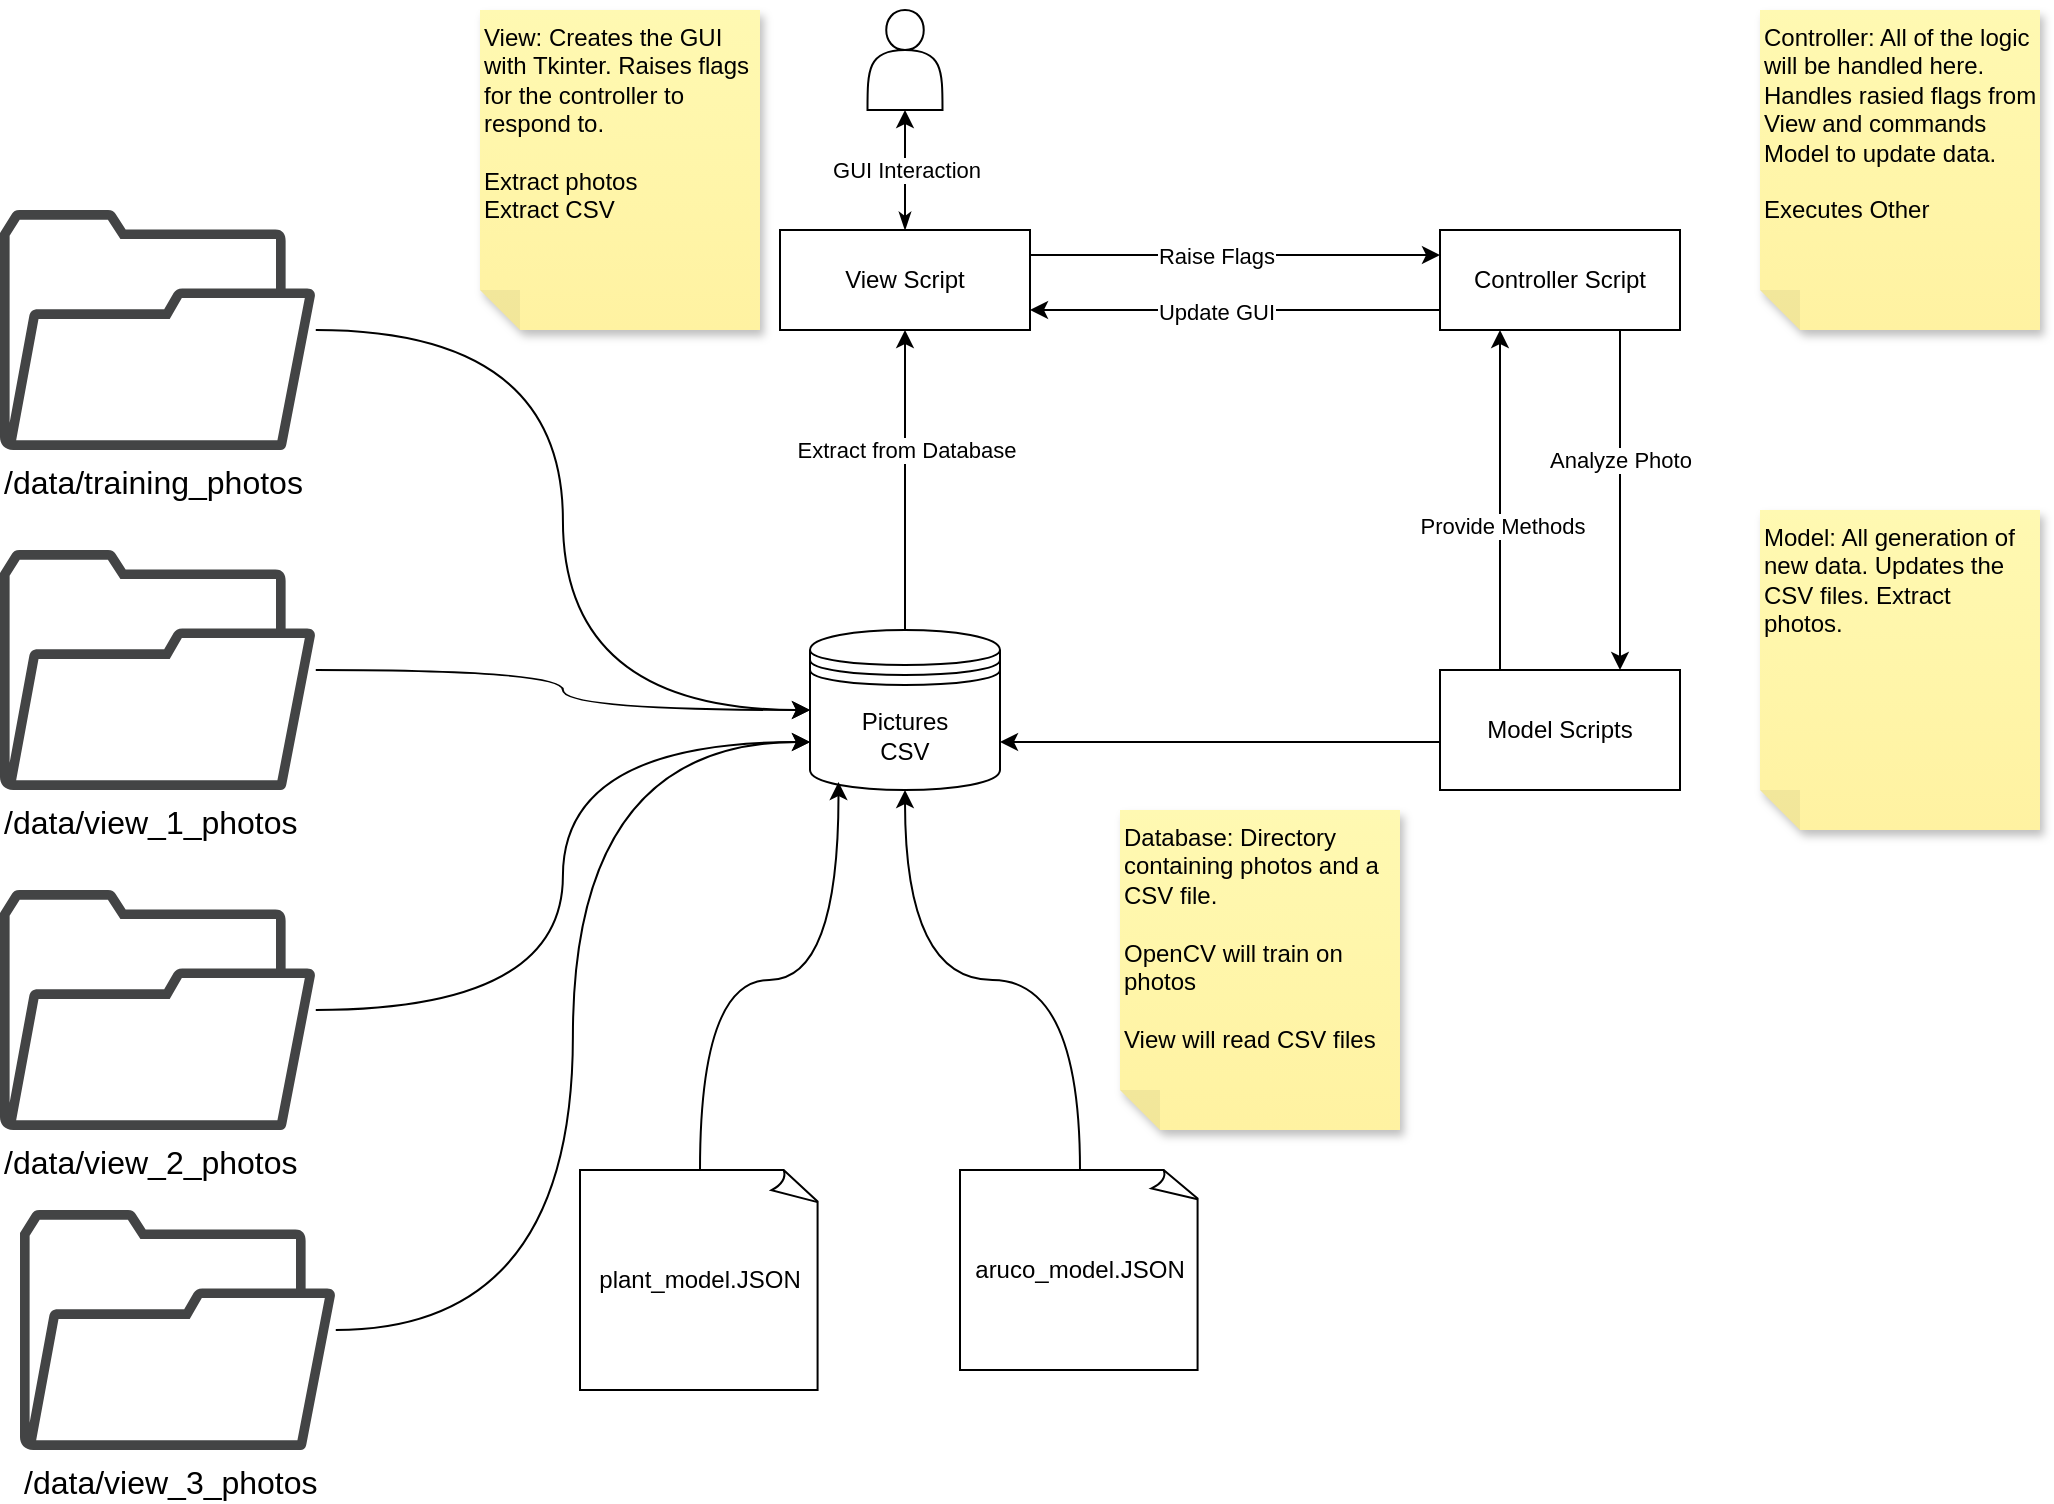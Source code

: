 <mxfile version="21.1.2" type="device" pages="3">
  <diagram name="System_Overview" id="W62WBc0dJXu3pJ372kPs">
    <mxGraphModel dx="2145" dy="958" grid="1" gridSize="10" guides="1" tooltips="1" connect="1" arrows="1" fold="1" page="1" pageScale="1" pageWidth="850" pageHeight="1100" math="0" shadow="0">
      <root>
        <mxCell id="0" />
        <mxCell id="1" parent="0" />
        <mxCell id="F2mH_FUqLK_WFXkWN0rF-1" value="" style="shape=actor;whiteSpace=wrap;html=1;" parent="1" vertex="1">
          <mxGeometry x="213.75" y="10" width="37.5" height="50" as="geometry" />
        </mxCell>
        <mxCell id="F2mH_FUqLK_WFXkWN0rF-9" style="edgeStyle=orthogonalEdgeStyle;rounded=0;orthogonalLoop=1;jettySize=auto;html=1;entryX=0.5;entryY=1;entryDx=0;entryDy=0;startArrow=classicThin;startFill=1;" parent="1" source="F2mH_FUqLK_WFXkWN0rF-3" target="F2mH_FUqLK_WFXkWN0rF-1" edge="1">
          <mxGeometry relative="1" as="geometry" />
        </mxCell>
        <mxCell id="F2mH_FUqLK_WFXkWN0rF-15" value="GUI Interaction" style="edgeLabel;html=1;align=center;verticalAlign=middle;resizable=0;points=[];" parent="F2mH_FUqLK_WFXkWN0rF-9" vertex="1" connectable="0">
          <mxGeometry x="0.194" relative="1" as="geometry">
            <mxPoint y="6" as="offset" />
          </mxGeometry>
        </mxCell>
        <mxCell id="F2mH_FUqLK_WFXkWN0rF-17" style="edgeStyle=orthogonalEdgeStyle;rounded=0;orthogonalLoop=1;jettySize=auto;html=1;entryX=0;entryY=0.25;entryDx=0;entryDy=0;" parent="1" source="F2mH_FUqLK_WFXkWN0rF-3" target="F2mH_FUqLK_WFXkWN0rF-4" edge="1">
          <mxGeometry relative="1" as="geometry">
            <Array as="points">
              <mxPoint x="398" y="133" />
            </Array>
          </mxGeometry>
        </mxCell>
        <mxCell id="F2mH_FUqLK_WFXkWN0rF-26" value="Raise Flags" style="edgeLabel;html=1;align=center;verticalAlign=middle;resizable=0;points=[];" parent="F2mH_FUqLK_WFXkWN0rF-17" vertex="1" connectable="0">
          <mxGeometry x="-0.095" relative="1" as="geometry">
            <mxPoint as="offset" />
          </mxGeometry>
        </mxCell>
        <mxCell id="F2mH_FUqLK_WFXkWN0rF-3" value="View Script" style="rounded=0;whiteSpace=wrap;html=1;" parent="1" vertex="1">
          <mxGeometry x="170" y="120" width="125" height="50" as="geometry" />
        </mxCell>
        <mxCell id="F2mH_FUqLK_WFXkWN0rF-16" style="edgeStyle=orthogonalEdgeStyle;rounded=0;orthogonalLoop=1;jettySize=auto;html=1;" parent="1" source="F2mH_FUqLK_WFXkWN0rF-4" edge="1">
          <mxGeometry relative="1" as="geometry">
            <mxPoint x="295" y="160" as="targetPoint" />
            <Array as="points">
              <mxPoint x="295" y="160" />
            </Array>
          </mxGeometry>
        </mxCell>
        <mxCell id="F2mH_FUqLK_WFXkWN0rF-27" value="Update GUI" style="edgeLabel;html=1;align=center;verticalAlign=middle;resizable=0;points=[];" parent="F2mH_FUqLK_WFXkWN0rF-16" vertex="1" connectable="0">
          <mxGeometry x="0.099" y="1" relative="1" as="geometry">
            <mxPoint as="offset" />
          </mxGeometry>
        </mxCell>
        <mxCell id="F2mH_FUqLK_WFXkWN0rF-18" style="edgeStyle=orthogonalEdgeStyle;rounded=0;orthogonalLoop=1;jettySize=auto;html=1;entryX=0.75;entryY=0;entryDx=0;entryDy=0;" parent="1" source="F2mH_FUqLK_WFXkWN0rF-4" target="F2mH_FUqLK_WFXkWN0rF-13" edge="1">
          <mxGeometry relative="1" as="geometry">
            <Array as="points">
              <mxPoint x="590" y="200" />
              <mxPoint x="590" y="200" />
            </Array>
          </mxGeometry>
        </mxCell>
        <mxCell id="F2mH_FUqLK_WFXkWN0rF-29" value="Analyze Photo" style="edgeLabel;html=1;align=center;verticalAlign=middle;resizable=0;points=[];" parent="F2mH_FUqLK_WFXkWN0rF-18" vertex="1" connectable="0">
          <mxGeometry x="-0.243" relative="1" as="geometry">
            <mxPoint as="offset" />
          </mxGeometry>
        </mxCell>
        <mxCell id="F2mH_FUqLK_WFXkWN0rF-4" value="Controller Script" style="rounded=0;whiteSpace=wrap;html=1;" parent="1" vertex="1">
          <mxGeometry x="500" y="120" width="120" height="50" as="geometry" />
        </mxCell>
        <mxCell id="F2mH_FUqLK_WFXkWN0rF-11" style="edgeStyle=orthogonalEdgeStyle;rounded=0;orthogonalLoop=1;jettySize=auto;html=1;entryX=0.5;entryY=1;entryDx=0;entryDy=0;exitX=0.5;exitY=0;exitDx=0;exitDy=0;" parent="1" source="F2mH_FUqLK_WFXkWN0rF-6" target="F2mH_FUqLK_WFXkWN0rF-3" edge="1">
          <mxGeometry relative="1" as="geometry">
            <mxPoint x="232.5" y="240" as="sourcePoint" />
          </mxGeometry>
        </mxCell>
        <mxCell id="F2mH_FUqLK_WFXkWN0rF-28" value="Extract from Database" style="edgeLabel;html=1;align=center;verticalAlign=middle;resizable=0;points=[];" parent="F2mH_FUqLK_WFXkWN0rF-11" vertex="1" connectable="0">
          <mxGeometry x="0.202" relative="1" as="geometry">
            <mxPoint as="offset" />
          </mxGeometry>
        </mxCell>
        <mxCell id="F2mH_FUqLK_WFXkWN0rF-6" value="Pictures&lt;br&gt;CSV" style="shape=datastore;whiteSpace=wrap;html=1;" parent="1" vertex="1">
          <mxGeometry x="185" y="320" width="95" height="80" as="geometry" />
        </mxCell>
        <mxCell id="F2mH_FUqLK_WFXkWN0rF-14" style="edgeStyle=orthogonalEdgeStyle;rounded=0;orthogonalLoop=1;jettySize=auto;html=1;entryX=1;entryY=0.7;entryDx=0;entryDy=0;" parent="1" source="F2mH_FUqLK_WFXkWN0rF-13" target="F2mH_FUqLK_WFXkWN0rF-6" edge="1">
          <mxGeometry relative="1" as="geometry">
            <mxPoint x="290" y="370" as="targetPoint" />
            <Array as="points">
              <mxPoint x="470" y="376" />
              <mxPoint x="470" y="376" />
            </Array>
          </mxGeometry>
        </mxCell>
        <mxCell id="F2mH_FUqLK_WFXkWN0rF-20" style="edgeStyle=orthogonalEdgeStyle;rounded=0;orthogonalLoop=1;jettySize=auto;html=1;entryX=0.25;entryY=1;entryDx=0;entryDy=0;" parent="1" source="F2mH_FUqLK_WFXkWN0rF-13" target="F2mH_FUqLK_WFXkWN0rF-4" edge="1">
          <mxGeometry relative="1" as="geometry">
            <Array as="points">
              <mxPoint x="530" y="280" />
              <mxPoint x="530" y="280" />
            </Array>
          </mxGeometry>
        </mxCell>
        <mxCell id="F2mH_FUqLK_WFXkWN0rF-30" value="Provide Methods" style="edgeLabel;html=1;align=center;verticalAlign=middle;resizable=0;points=[];" parent="F2mH_FUqLK_WFXkWN0rF-20" vertex="1" connectable="0">
          <mxGeometry x="-0.155" y="-1" relative="1" as="geometry">
            <mxPoint as="offset" />
          </mxGeometry>
        </mxCell>
        <mxCell id="F2mH_FUqLK_WFXkWN0rF-13" value="Model Scripts" style="rounded=0;whiteSpace=wrap;html=1;" parent="1" vertex="1">
          <mxGeometry x="500" y="340" width="120" height="60" as="geometry" />
        </mxCell>
        <mxCell id="F2mH_FUqLK_WFXkWN0rF-21" value="Controller: All of the logic will be handled here. Handles rasied flags from View and commands Model to update data.&amp;nbsp;&lt;br&gt;&lt;br&gt;Executes Other" style="shape=note;whiteSpace=wrap;html=1;backgroundOutline=1;fontColor=#000000;darkOpacity=0.05;fillColor=#FFF9B2;strokeColor=none;fillStyle=solid;direction=west;gradientDirection=north;gradientColor=#FFF2A1;shadow=1;size=20;pointerEvents=1;horizontal=1;verticalAlign=top;align=left;" parent="1" vertex="1">
          <mxGeometry x="660" y="10" width="140" height="160" as="geometry" />
        </mxCell>
        <mxCell id="F2mH_FUqLK_WFXkWN0rF-22" value="Model: All generation of new data. Updates the CSV files. Extract photos.&amp;nbsp;" style="shape=note;whiteSpace=wrap;html=1;backgroundOutline=1;fontColor=#000000;darkOpacity=0.05;fillColor=#FFF9B2;strokeColor=none;fillStyle=solid;direction=west;gradientDirection=north;gradientColor=#FFF2A1;shadow=1;size=20;pointerEvents=1;verticalAlign=top;align=left;" parent="1" vertex="1">
          <mxGeometry x="660" y="260" width="140" height="160" as="geometry" />
        </mxCell>
        <mxCell id="F2mH_FUqLK_WFXkWN0rF-24" value="Database: Directory containing photos and a CSV file.&amp;nbsp;&lt;br&gt;&lt;br&gt;OpenCV will train on photos&lt;br&gt;&lt;br&gt;View will read CSV files" style="shape=note;whiteSpace=wrap;html=1;backgroundOutline=1;fontColor=#000000;darkOpacity=0.05;fillColor=#FFF9B2;strokeColor=none;fillStyle=solid;direction=west;gradientDirection=north;gradientColor=#FFF2A1;shadow=1;size=20;pointerEvents=1;verticalAlign=top;align=left;" parent="1" vertex="1">
          <mxGeometry x="340" y="410" width="140" height="160" as="geometry" />
        </mxCell>
        <mxCell id="F2mH_FUqLK_WFXkWN0rF-25" value="View: Creates the GUI with Tkinter. Raises flags for the controller to respond to.&amp;nbsp;&lt;br&gt;&lt;br&gt;Extract photos&lt;br&gt;Extract CSV&amp;nbsp;" style="shape=note;whiteSpace=wrap;html=1;backgroundOutline=1;fontColor=#000000;darkOpacity=0.05;fillColor=#FFF9B2;strokeColor=none;fillStyle=solid;direction=west;gradientDirection=north;gradientColor=#FFF2A1;shadow=1;size=20;pointerEvents=1;verticalAlign=top;align=left;" parent="1" vertex="1">
          <mxGeometry x="20" y="10" width="140" height="160" as="geometry" />
        </mxCell>
        <mxCell id="fJOFrV4WpMcn3VLVgLX9-7" style="edgeStyle=orthogonalEdgeStyle;rounded=0;orthogonalLoop=1;jettySize=auto;html=1;entryX=0.5;entryY=1;entryDx=0;entryDy=0;curved=1;" parent="1" source="fJOFrV4WpMcn3VLVgLX9-1" target="F2mH_FUqLK_WFXkWN0rF-6" edge="1">
          <mxGeometry relative="1" as="geometry" />
        </mxCell>
        <mxCell id="fJOFrV4WpMcn3VLVgLX9-1" value="aruco_model.JSON" style="whiteSpace=wrap;html=1;shape=mxgraph.basic.document" parent="1" vertex="1">
          <mxGeometry x="260" y="590" width="120" height="100" as="geometry" />
        </mxCell>
        <mxCell id="fJOFrV4WpMcn3VLVgLX9-6" style="edgeStyle=orthogonalEdgeStyle;rounded=0;orthogonalLoop=1;jettySize=auto;html=1;entryX=0.15;entryY=0.95;entryDx=0;entryDy=0;entryPerimeter=0;curved=1;" parent="1" source="fJOFrV4WpMcn3VLVgLX9-2" target="F2mH_FUqLK_WFXkWN0rF-6" edge="1">
          <mxGeometry relative="1" as="geometry" />
        </mxCell>
        <mxCell id="fJOFrV4WpMcn3VLVgLX9-2" value="plant_model.JSON" style="whiteSpace=wrap;html=1;shape=mxgraph.basic.document" parent="1" vertex="1">
          <mxGeometry x="70" y="590" width="120" height="110" as="geometry" />
        </mxCell>
        <mxCell id="Y7-mlrsMqzR5W267q_G9-7" style="edgeStyle=orthogonalEdgeStyle;rounded=0;orthogonalLoop=1;jettySize=auto;html=1;entryX=0;entryY=0.5;entryDx=0;entryDy=0;curved=1;" parent="1" source="fJOFrV4WpMcn3VLVgLX9-4" target="F2mH_FUqLK_WFXkWN0rF-6" edge="1">
          <mxGeometry relative="1" as="geometry" />
        </mxCell>
        <mxCell id="fJOFrV4WpMcn3VLVgLX9-4" value="/data/training_photos" style="sketch=0;pointerEvents=1;shadow=0;dashed=0;html=1;strokeColor=none;fillColor=#434445;aspect=fixed;labelPosition=center;verticalLabelPosition=bottom;verticalAlign=top;align=left;outlineConnect=0;shape=mxgraph.vvd.folder;horizontal=1;fontSize=16;" parent="1" vertex="1">
          <mxGeometry x="-220" y="110" width="157.89" height="120" as="geometry" />
        </mxCell>
        <mxCell id="Y7-mlrsMqzR5W267q_G9-8" style="edgeStyle=orthogonalEdgeStyle;rounded=0;orthogonalLoop=1;jettySize=auto;html=1;entryX=0;entryY=0.5;entryDx=0;entryDy=0;curved=1;" parent="1" source="Y7-mlrsMqzR5W267q_G9-1" target="F2mH_FUqLK_WFXkWN0rF-6" edge="1">
          <mxGeometry relative="1" as="geometry" />
        </mxCell>
        <mxCell id="Y7-mlrsMqzR5W267q_G9-1" value="/data/view_1_photos" style="sketch=0;pointerEvents=1;shadow=0;dashed=0;html=1;strokeColor=none;fillColor=#434445;aspect=fixed;labelPosition=center;verticalLabelPosition=bottom;verticalAlign=top;align=left;outlineConnect=0;shape=mxgraph.vvd.folder;horizontal=1;fontSize=16;" parent="1" vertex="1">
          <mxGeometry x="-220" y="280" width="157.89" height="120" as="geometry" />
        </mxCell>
        <mxCell id="Y7-mlrsMqzR5W267q_G9-9" style="edgeStyle=orthogonalEdgeStyle;rounded=0;orthogonalLoop=1;jettySize=auto;html=1;entryX=0;entryY=0.7;entryDx=0;entryDy=0;curved=1;" parent="1" source="Y7-mlrsMqzR5W267q_G9-4" target="F2mH_FUqLK_WFXkWN0rF-6" edge="1">
          <mxGeometry relative="1" as="geometry" />
        </mxCell>
        <mxCell id="Y7-mlrsMqzR5W267q_G9-4" value="/data/view_2_photos" style="sketch=0;pointerEvents=1;shadow=0;dashed=0;html=1;strokeColor=none;fillColor=#434445;aspect=fixed;labelPosition=center;verticalLabelPosition=bottom;verticalAlign=top;align=left;outlineConnect=0;shape=mxgraph.vvd.folder;horizontal=1;fontSize=16;" parent="1" vertex="1">
          <mxGeometry x="-220" y="450" width="157.89" height="120" as="geometry" />
        </mxCell>
        <mxCell id="Y7-mlrsMqzR5W267q_G9-10" style="edgeStyle=orthogonalEdgeStyle;rounded=0;orthogonalLoop=1;jettySize=auto;html=1;entryX=0;entryY=0.7;entryDx=0;entryDy=0;curved=1;" parent="1" source="Y7-mlrsMqzR5W267q_G9-5" target="F2mH_FUqLK_WFXkWN0rF-6" edge="1">
          <mxGeometry relative="1" as="geometry" />
        </mxCell>
        <mxCell id="Y7-mlrsMqzR5W267q_G9-5" value="/data/view_3_photos" style="sketch=0;pointerEvents=1;shadow=0;dashed=0;html=1;strokeColor=none;fillColor=#434445;aspect=fixed;labelPosition=center;verticalLabelPosition=bottom;verticalAlign=top;align=left;outlineConnect=0;shape=mxgraph.vvd.folder;horizontal=1;fontSize=16;" parent="1" vertex="1">
          <mxGeometry x="-210" y="610" width="157.89" height="120" as="geometry" />
        </mxCell>
      </root>
    </mxGraphModel>
  </diagram>
  <diagram id="RU4EUe5mBqhzKCZHCKLA" name="view_GUI">
    <mxGraphModel dx="1941" dy="806" grid="0" gridSize="10" guides="1" tooltips="1" connect="1" arrows="1" fold="1" page="1" pageScale="1" pageWidth="850" pageHeight="1100" math="0" shadow="0">
      <root>
        <mxCell id="0" />
        <mxCell id="1" parent="0" />
        <mxCell id="b3JfOETVGV9nyhh6I8iH-1" value="" style="rounded=0;whiteSpace=wrap;html=1;fillColor=#f5f5f5;fontColor=#333333;strokeColor=#666666;" vertex="1" parent="1">
          <mxGeometry x="-91" y="164" width="1321" height="783" as="geometry" />
        </mxCell>
        <mxCell id="7BTILMqd11kQHuoIIA3a-1" value="Take a picture" style="labelPosition=center;verticalLabelPosition=middle;align=center;html=1;shape=mxgraph.basic.shaded_button;dx=10;fillColor=#f5f5f5;strokeColor=#666666;whiteSpace=wrap;fontColor=#333333;" parent="1" vertex="1">
          <mxGeometry x="190" y="350" width="213" height="50" as="geometry" />
        </mxCell>
        <mxCell id="7BTILMqd11kQHuoIIA3a-2" value="Photo_View_1" style="rounded=0;whiteSpace=wrap;html=1;fillColor=none;strokeColor=#d3d3d3;strokeWidth=2;verticalAlign=top;align=left;" parent="1" vertex="1">
          <mxGeometry x="485" y="366" width="200" height="240" as="geometry" />
        </mxCell>
        <mxCell id="7BTILMqd11kQHuoIIA3a-5" value="" style="verticalLabelPosition=bottom;html=1;verticalAlign=top;align=center;shape=mxgraph.floorplan.plant;" parent="1" vertex="1">
          <mxGeometry x="535" y="476" width="100" height="110" as="geometry" />
        </mxCell>
        <mxCell id="7BTILMqd11kQHuoIIA3a-6" value="Photo_View_1:&amp;nbsp; Un-altered photo taken.&amp;nbsp;&lt;br&gt;&lt;br&gt;Photo_View_2: Photo with color segmentation artificats&lt;br&gt;&lt;br&gt;Photo_View_3: Photo with plant aruco identification artifcats&amp;nbsp;&lt;br&gt;&lt;br&gt;Photo_view_4: scatter plot of colrs in image (Reach)" style="shape=note;whiteSpace=wrap;html=1;backgroundOutline=1;fontColor=#000000;darkOpacity=0.05;fillColor=#FFF9B2;strokeColor=none;fillStyle=solid;direction=west;gradientDirection=north;gradientColor=#FFF2A1;shadow=1;size=20;pointerEvents=1;verticalAlign=top;align=left;" parent="1" vertex="1">
          <mxGeometry x="961" y="374" width="201" height="211" as="geometry" />
        </mxCell>
        <mxCell id="7BTILMqd11kQHuoIIA3a-7" value="Photo_View_3" style="rounded=0;whiteSpace=wrap;html=1;fillColor=none;strokeColor=#d3d3d3;strokeWidth=2;verticalAlign=top;align=left;" parent="1" vertex="1">
          <mxGeometry x="190" y="640" width="200" height="240" as="geometry" />
        </mxCell>
        <mxCell id="7BTILMqd11kQHuoIIA3a-8" value="" style="verticalLabelPosition=bottom;html=1;verticalAlign=top;align=center;shape=mxgraph.floorplan.plant;" parent="1" vertex="1">
          <mxGeometry x="230" y="750" width="100" height="110" as="geometry" />
        </mxCell>
        <mxCell id="7BTILMqd11kQHuoIIA3a-9" value="Photo_View_2" style="rounded=0;whiteSpace=wrap;html=1;fillColor=none;strokeColor=#d3d3d3;strokeWidth=2;verticalAlign=top;align=left;" parent="1" vertex="1">
          <mxGeometry x="480" y="640" width="200" height="240" as="geometry" />
        </mxCell>
        <mxCell id="7BTILMqd11kQHuoIIA3a-10" value="" style="verticalLabelPosition=bottom;html=1;verticalAlign=top;align=center;shape=mxgraph.floorplan.plant;" parent="1" vertex="1">
          <mxGeometry x="530" y="750" width="100" height="110" as="geometry" />
        </mxCell>
        <mxCell id="7BTILMqd11kQHuoIIA3a-11" value="D1: Plant Height: (Numeric)" style="rounded=0;whiteSpace=wrap;html=1;align=left;fillColor=#fff2cc;strokeColor=#d6b656;" parent="1" vertex="1">
          <mxGeometry x="190" y="415" width="210" height="40" as="geometry" />
        </mxCell>
        <mxCell id="7BTILMqd11kQHuoIIA3a-12" value="D2: Leaf to Flower Ratio: (Numeric)" style="rounded=0;whiteSpace=wrap;html=1;align=left;fillColor=#fff2cc;strokeColor=#d6b656;" parent="1" vertex="1">
          <mxGeometry x="190" y="470" width="210" height="40" as="geometry" />
        </mxCell>
        <mxCell id="7BTILMqd11kQHuoIIA3a-17" value="" style="html=1;shadow=0;dashed=0;shape=mxgraph.bootstrap.rrect;rSize=5;strokeColor=none;fillColor=#f6f6f6;whiteSpace=wrap;" parent="1" vertex="1">
          <mxGeometry x="326" y="533" width="94" height="20" as="geometry" />
        </mxCell>
        <mxCell id="7BTILMqd11kQHuoIIA3a-18" value="" style="html=1;shadow=0;dashed=0;shape=mxgraph.bootstrap.leftButtonStriped;fillColor=#55BFE0;fontColor=#FFFFFF;whiteSpace=wrap;" parent="7BTILMqd11kQHuoIIA3a-17" vertex="1">
          <mxGeometry width="58.75" height="20" as="geometry" />
        </mxCell>
        <mxCell id="7BTILMqd11kQHuoIIA3a-19" value="" style="html=1;shadow=0;dashed=0;shape=mxgraph.bootstrap.rrect;rSize=5;strokeColor=none;fillColor=#f6f6f6;whiteSpace=wrap;" parent="1" vertex="1">
          <mxGeometry x="326" y="574" width="94" height="20" as="geometry" />
        </mxCell>
        <mxCell id="7BTILMqd11kQHuoIIA3a-20" value="" style="html=1;shadow=0;dashed=0;shape=mxgraph.bootstrap.leftButtonStriped;fillColor=#55BFE0;fontColor=#FFFFFF;whiteSpace=wrap;" parent="7BTILMqd11kQHuoIIA3a-19" vertex="1">
          <mxGeometry width="58.75" height="20" as="geometry" />
        </mxCell>
        <mxCell id="7BTILMqd11kQHuoIIA3a-21" value="D3: Plant Health Bar" style="whiteSpace=wrap;html=1;fillColor=#fff2cc;strokeColor=#d6b656;" parent="1" vertex="1">
          <mxGeometry x="190" y="529" width="125" height="28" as="geometry" />
        </mxCell>
        <mxCell id="7BTILMqd11kQHuoIIA3a-22" value="D4: Flower Level Bar" style="whiteSpace=wrap;html=1;fillColor=#fff2cc;strokeColor=#d6b656;" parent="1" vertex="1">
          <mxGeometry x="190" y="570" width="125" height="28" as="geometry" />
        </mxCell>
        <mxCell id="7BTILMqd11kQHuoIIA3a-25" value="My Plant Tracker" style="rounded=0;whiteSpace=wrap;html=1;fillColor=#f5f5f5;fontColor=#333333;strokeColor=#666666;" parent="1" vertex="1">
          <mxGeometry x="187" y="275" width="495" height="60" as="geometry" />
        </mxCell>
        <mxCell id="7BTILMqd11kQHuoIIA3a-27" value="User will update the entire system with pressing &quot;Take a Picture&quot; button.&amp;nbsp;&lt;br&gt;&lt;br&gt;All data points will be updated.&amp;nbsp;" style="shape=note;whiteSpace=wrap;html=1;backgroundOutline=1;fontColor=#000000;darkOpacity=0.05;fillColor=#FFF9B2;strokeColor=none;fillStyle=solid;direction=west;gradientDirection=north;gradientColor=#FFF2A1;shadow=1;size=20;pointerEvents=1;align=left;verticalAlign=top;" parent="1" vertex="1">
          <mxGeometry x="5" y="275" width="160" height="160" as="geometry" />
        </mxCell>
        <mxCell id="0wqp4sQfu4tUy8CLVBSQ-1" value="D1: Derived from database&lt;br&gt;&lt;br&gt;D2: Derived from database&lt;br&gt;&lt;br&gt;D3: Derived from green_to_green_max_ratio&lt;br&gt;&lt;br&gt;D4: Derived from flower_to_leaf_ratio" style="shape=note;whiteSpace=wrap;html=1;backgroundOutline=1;fontColor=#000000;darkOpacity=0.05;fillColor=#FFF9B2;strokeColor=none;fillStyle=solid;direction=west;gradientDirection=north;gradientColor=#FFF2A1;shadow=1;size=20;pointerEvents=1;align=left;verticalAlign=top;" parent="1" vertex="1">
          <mxGeometry x="5" y="470" width="160" height="182" as="geometry" />
        </mxCell>
        <mxCell id="0wqp4sQfu4tUy8CLVBSQ-2" value="Photo_View_4" style="rounded=0;whiteSpace=wrap;html=1;fillColor=none;strokeColor=#d3d3d3;strokeWidth=2;verticalAlign=top;align=left;" parent="1" vertex="1">
          <mxGeometry x="725" y="366" width="200" height="240" as="geometry" />
        </mxCell>
        <mxCell id="0wqp4sQfu4tUy8CLVBSQ-3" value="" style="verticalLabelPosition=bottom;html=1;verticalAlign=top;align=center;shape=mxgraph.floorplan.plant;" parent="1" vertex="1">
          <mxGeometry x="767" y="453" width="100" height="110" as="geometry" />
        </mxCell>
      </root>
    </mxGraphModel>
  </diagram>
  <diagram id="7bWlyvjQoz-sf_b5oIfg" name="UML">
    <mxGraphModel dx="1478" dy="464" grid="1" gridSize="10" guides="1" tooltips="1" connect="1" arrows="1" fold="1" page="1" pageScale="1" pageWidth="850" pageHeight="1100" math="0" shadow="0">
      <root>
        <mxCell id="0" />
        <mxCell id="1" parent="0" />
        <mxCell id="97KFQHoQ1xQwNFU3Ieou-4" style="edgeStyle=orthogonalEdgeStyle;rounded=0;orthogonalLoop=1;jettySize=auto;html=1;entryX=0.495;entryY=1.015;entryDx=0;entryDy=0;entryPerimeter=0;dashed=1;dashPattern=8 8;curved=1;" parent="1" source="Mx5o0UkkK_ICXzjV9Y-4-1" target="Mx5o0UkkK_ICXzjV9Y-4-16" edge="1">
          <mxGeometry relative="1" as="geometry" />
        </mxCell>
        <mxCell id="Mx5o0UkkK_ICXzjV9Y-4-1" value="ArucoModel.py" style="swimlane;fontStyle=1;align=center;verticalAlign=top;childLayout=stackLayout;horizontal=1;startSize=26;horizontalStack=0;resizeParent=1;resizeParentMax=0;resizeLast=0;collapsible=1;marginBottom=0;whiteSpace=wrap;html=1;" parent="1" vertex="1">
          <mxGeometry x="220" y="390" width="320" height="86" as="geometry" />
        </mxCell>
        <mxCell id="Mx5o0UkkK_ICXzjV9Y-4-2" value="- plant_height: double" style="text;strokeColor=none;fillColor=none;align=left;verticalAlign=top;spacingLeft=4;spacingRight=4;overflow=hidden;rotatable=0;points=[[0,0.5],[1,0.5]];portConstraint=eastwest;whiteSpace=wrap;html=1;" parent="Mx5o0UkkK_ICXzjV9Y-4-1" vertex="1">
          <mxGeometry y="26" width="320" height="26" as="geometry" />
        </mxCell>
        <mxCell id="Mx5o0UkkK_ICXzjV9Y-4-3" value="" style="line;strokeWidth=1;fillColor=none;align=left;verticalAlign=middle;spacingTop=-1;spacingLeft=3;spacingRight=3;rotatable=0;labelPosition=right;points=[];portConstraint=eastwest;strokeColor=inherit;" parent="Mx5o0UkkK_ICXzjV9Y-4-1" vertex="1">
          <mxGeometry y="52" width="320" height="8" as="geometry" />
        </mxCell>
        <mxCell id="Mx5o0UkkK_ICXzjV9Y-4-4" value="+ updateDatabase(void): boolean" style="text;strokeColor=none;fillColor=none;align=left;verticalAlign=top;spacingLeft=4;spacingRight=4;overflow=hidden;rotatable=0;points=[[0,0.5],[1,0.5]];portConstraint=eastwest;whiteSpace=wrap;html=1;" parent="Mx5o0UkkK_ICXzjV9Y-4-1" vertex="1">
          <mxGeometry y="60" width="320" height="26" as="geometry" />
        </mxCell>
        <mxCell id="97KFQHoQ1xQwNFU3Ieou-5" style="edgeStyle=orthogonalEdgeStyle;rounded=0;orthogonalLoop=1;jettySize=auto;html=1;entryX=1;entryY=0.5;entryDx=0;entryDy=0;dashed=1;dashPattern=8 8;curved=1;" parent="1" source="Mx5o0UkkK_ICXzjV9Y-4-5" target="Mx5o0UkkK_ICXzjV9Y-4-14" edge="1">
          <mxGeometry relative="1" as="geometry" />
        </mxCell>
        <mxCell id="Mx5o0UkkK_ICXzjV9Y-4-5" value="PlantModel.py" style="swimlane;fontStyle=1;align=center;verticalAlign=top;childLayout=stackLayout;horizontal=1;startSize=26;horizontalStack=0;resizeParent=1;resizeParentMax=0;resizeLast=0;collapsible=1;marginBottom=0;whiteSpace=wrap;html=1;" parent="1" vertex="1">
          <mxGeometry x="680" y="400" width="260" height="242" as="geometry" />
        </mxCell>
        <mxCell id="Cj4eXl6U9WVURNELB_ab-1" value="- flower_to_leaf_ratio: double" style="text;strokeColor=none;fillColor=none;align=left;verticalAlign=top;spacingLeft=4;spacingRight=4;overflow=hidden;rotatable=0;points=[[0,0.5],[1,0.5]];portConstraint=eastwest;whiteSpace=wrap;html=1;" parent="Mx5o0UkkK_ICXzjV9Y-4-5" vertex="1">
          <mxGeometry y="26" width="260" height="26" as="geometry" />
        </mxCell>
        <mxCell id="Mx5o0UkkK_ICXzjV9Y-4-21" value="- does_plant_have_flowers: boolean" style="text;strokeColor=none;fillColor=none;align=left;verticalAlign=top;spacingLeft=4;spacingRight=4;overflow=hidden;rotatable=0;points=[[0,0.5],[1,0.5]];portConstraint=eastwest;whiteSpace=wrap;html=1;" parent="Mx5o0UkkK_ICXzjV9Y-4-5" vertex="1">
          <mxGeometry y="52" width="260" height="26" as="geometry" />
        </mxCell>
        <mxCell id="Mx5o0UkkK_ICXzjV9Y-4-20" value="- is_plant_healthy: boolean" style="text;strokeColor=none;fillColor=none;align=left;verticalAlign=top;spacingLeft=4;spacingRight=4;overflow=hidden;rotatable=0;points=[[0,0.5],[1,0.5]];portConstraint=eastwest;whiteSpace=wrap;html=1;" parent="Mx5o0UkkK_ICXzjV9Y-4-5" vertex="1">
          <mxGeometry y="78" width="260" height="26" as="geometry" />
        </mxCell>
        <mxCell id="eHpSEIZ-DhEM_juLLfqD-1" value="- green_to_green_max_ratio: double" style="text;strokeColor=none;fillColor=none;align=left;verticalAlign=top;spacingLeft=4;spacingRight=4;overflow=hidden;rotatable=0;points=[[0,0.5],[1,0.5]];portConstraint=eastwest;whiteSpace=wrap;html=1;" parent="Mx5o0UkkK_ICXzjV9Y-4-5" vertex="1">
          <mxGeometry y="104" width="260" height="26" as="geometry" />
        </mxCell>
        <mxCell id="4YIr0hMOkdn0ZHAy8nmf-1" value="- green_color_minumum: double" style="text;strokeColor=none;fillColor=none;align=left;verticalAlign=top;spacingLeft=4;spacingRight=4;overflow=hidden;rotatable=0;points=[[0,0.5],[1,0.5]];portConstraint=eastwest;whiteSpace=wrap;html=1;" parent="Mx5o0UkkK_ICXzjV9Y-4-5" vertex="1">
          <mxGeometry y="130" width="260" height="26" as="geometry" />
        </mxCell>
        <mxCell id="4YIr0hMOkdn0ZHAy8nmf-2" value="- green_color_maximum: double" style="text;strokeColor=none;fillColor=none;align=left;verticalAlign=top;spacingLeft=4;spacingRight=4;overflow=hidden;rotatable=0;points=[[0,0.5],[1,0.5]];portConstraint=eastwest;whiteSpace=wrap;html=1;" parent="Mx5o0UkkK_ICXzjV9Y-4-5" vertex="1">
          <mxGeometry y="156" width="260" height="26" as="geometry" />
        </mxCell>
        <mxCell id="Mx5o0UkkK_ICXzjV9Y-4-7" value="" style="line;strokeWidth=1;fillColor=none;align=left;verticalAlign=middle;spacingTop=-1;spacingLeft=3;spacingRight=3;rotatable=0;labelPosition=right;points=[];portConstraint=eastwest;strokeColor=inherit;" parent="Mx5o0UkkK_ICXzjV9Y-4-5" vertex="1">
          <mxGeometry y="182" width="260" height="8" as="geometry" />
        </mxCell>
        <mxCell id="Mx5o0UkkK_ICXzjV9Y-4-17" value="+ method(type): type" style="text;strokeColor=none;fillColor=none;align=left;verticalAlign=top;spacingLeft=4;spacingRight=4;overflow=hidden;rotatable=0;points=[[0,0.5],[1,0.5]];portConstraint=eastwest;whiteSpace=wrap;html=1;" parent="Mx5o0UkkK_ICXzjV9Y-4-5" vertex="1">
          <mxGeometry y="190" width="260" height="26" as="geometry" />
        </mxCell>
        <mxCell id="97KFQHoQ1xQwNFU3Ieou-1" value="+ updateDatebase(void): boolean" style="text;strokeColor=none;fillColor=none;align=left;verticalAlign=top;spacingLeft=4;spacingRight=4;overflow=hidden;rotatable=0;points=[[0,0.5],[1,0.5]];portConstraint=eastwest;whiteSpace=wrap;html=1;" parent="Mx5o0UkkK_ICXzjV9Y-4-5" vertex="1">
          <mxGeometry y="216" width="260" height="26" as="geometry" />
        </mxCell>
        <mxCell id="97KFQHoQ1xQwNFU3Ieou-3" style="edgeStyle=orthogonalEdgeStyle;rounded=0;orthogonalLoop=1;jettySize=auto;html=1;entryX=0;entryY=0.5;entryDx=0;entryDy=0;dashed=1;dashPattern=8 8;curved=1;" parent="1" source="Mx5o0UkkK_ICXzjV9Y-4-9" target="Mx5o0UkkK_ICXzjV9Y-4-16" edge="1">
          <mxGeometry relative="1" as="geometry" />
        </mxCell>
        <mxCell id="Mx5o0UkkK_ICXzjV9Y-4-9" value="View.py" style="swimlane;fontStyle=1;align=center;verticalAlign=top;childLayout=stackLayout;horizontal=1;startSize=26;horizontalStack=0;resizeParent=1;resizeParentMax=0;resizeLast=0;collapsible=1;marginBottom=0;whiteSpace=wrap;html=1;" parent="1" vertex="1">
          <mxGeometry x="-200" y="400" width="320" height="164" as="geometry" />
        </mxCell>
        <mxCell id="Mx5o0UkkK_ICXzjV9Y-4-10" value="+ field: type" style="text;strokeColor=none;fillColor=none;align=left;verticalAlign=top;spacingLeft=4;spacingRight=4;overflow=hidden;rotatable=0;points=[[0,0.5],[1,0.5]];portConstraint=eastwest;whiteSpace=wrap;html=1;" parent="Mx5o0UkkK_ICXzjV9Y-4-9" vertex="1">
          <mxGeometry y="26" width="320" height="26" as="geometry" />
        </mxCell>
        <mxCell id="IRNhdivi3-cafMYAvAEx-10" value="- plant_height : string" style="text;strokeColor=none;fillColor=none;align=left;verticalAlign=top;spacingLeft=4;spacingRight=4;overflow=hidden;rotatable=0;points=[[0,0.5],[1,0.5]];portConstraint=eastwest;whiteSpace=wrap;html=1;" parent="Mx5o0UkkK_ICXzjV9Y-4-9" vertex="1">
          <mxGeometry y="52" width="320" height="26" as="geometry" />
        </mxCell>
        <mxCell id="IRNhdivi3-cafMYAvAEx-12" value="- flower_to_leaf_ratio: double" style="text;strokeColor=none;fillColor=none;align=left;verticalAlign=top;spacingLeft=4;spacingRight=4;overflow=hidden;rotatable=0;points=[[0,0.5],[1,0.5]];portConstraint=eastwest;whiteSpace=wrap;html=1;" parent="Mx5o0UkkK_ICXzjV9Y-4-9" vertex="1">
          <mxGeometry y="78" width="320" height="26" as="geometry" />
        </mxCell>
        <mxCell id="Q4T6fiqbS_CVV-TLuroT-5" value="- green_to_green_max_ratio: double" style="text;strokeColor=none;fillColor=none;align=left;verticalAlign=top;spacingLeft=4;spacingRight=4;overflow=hidden;rotatable=0;points=[[0,0.5],[1,0.5]];portConstraint=eastwest;whiteSpace=wrap;html=1;" vertex="1" parent="Mx5o0UkkK_ICXzjV9Y-4-9">
          <mxGeometry y="104" width="320" height="26" as="geometry" />
        </mxCell>
        <mxCell id="Mx5o0UkkK_ICXzjV9Y-4-11" value="" style="line;strokeWidth=1;fillColor=none;align=left;verticalAlign=middle;spacingTop=-1;spacingLeft=3;spacingRight=3;rotatable=0;labelPosition=right;points=[];portConstraint=eastwest;strokeColor=inherit;" parent="Mx5o0UkkK_ICXzjV9Y-4-9" vertex="1">
          <mxGeometry y="130" width="320" height="8" as="geometry" />
        </mxCell>
        <mxCell id="Q4T6fiqbS_CVV-TLuroT-6" value="- leaf_to_flower_ratio: string" style="text;strokeColor=none;fillColor=none;align=left;verticalAlign=top;spacingLeft=4;spacingRight=4;overflow=hidden;rotatable=0;points=[[0,0.5],[1,0.5]];portConstraint=eastwest;whiteSpace=wrap;html=1;" vertex="1" parent="Mx5o0UkkK_ICXzjV9Y-4-9">
          <mxGeometry y="138" width="320" height="26" as="geometry" />
        </mxCell>
        <mxCell id="Mx5o0UkkK_ICXzjV9Y-4-13" value="Controller.py" style="swimlane;fontStyle=1;align=center;verticalAlign=top;childLayout=stackLayout;horizontal=1;startSize=26;horizontalStack=0;resizeParent=1;resizeParentMax=0;resizeLast=0;collapsible=1;marginBottom=0;whiteSpace=wrap;html=1;" parent="1" vertex="1">
          <mxGeometry x="240" y="200" width="320" height="86" as="geometry" />
        </mxCell>
        <mxCell id="Mx5o0UkkK_ICXzjV9Y-4-14" value="NONE" style="text;strokeColor=none;fillColor=none;align=left;verticalAlign=top;spacingLeft=4;spacingRight=4;overflow=hidden;rotatable=0;points=[[0,0.5],[1,0.5]];portConstraint=eastwest;whiteSpace=wrap;html=1;" parent="Mx5o0UkkK_ICXzjV9Y-4-13" vertex="1">
          <mxGeometry y="26" width="320" height="26" as="geometry" />
        </mxCell>
        <mxCell id="Mx5o0UkkK_ICXzjV9Y-4-15" value="" style="line;strokeWidth=1;fillColor=none;align=left;verticalAlign=middle;spacingTop=-1;spacingLeft=3;spacingRight=3;rotatable=0;labelPosition=right;points=[];portConstraint=eastwest;strokeColor=inherit;" parent="Mx5o0UkkK_ICXzjV9Y-4-13" vertex="1">
          <mxGeometry y="52" width="320" height="8" as="geometry" />
        </mxCell>
        <mxCell id="Mx5o0UkkK_ICXzjV9Y-4-16" value="+ method(type): type" style="text;strokeColor=none;fillColor=none;align=left;verticalAlign=top;spacingLeft=4;spacingRight=4;overflow=hidden;rotatable=0;points=[[0,0.5],[1,0.5]];portConstraint=eastwest;whiteSpace=wrap;html=1;" parent="Mx5o0UkkK_ICXzjV9Y-4-13" vertex="1">
          <mxGeometry y="60" width="320" height="26" as="geometry" />
        </mxCell>
      </root>
    </mxGraphModel>
  </diagram>
</mxfile>
